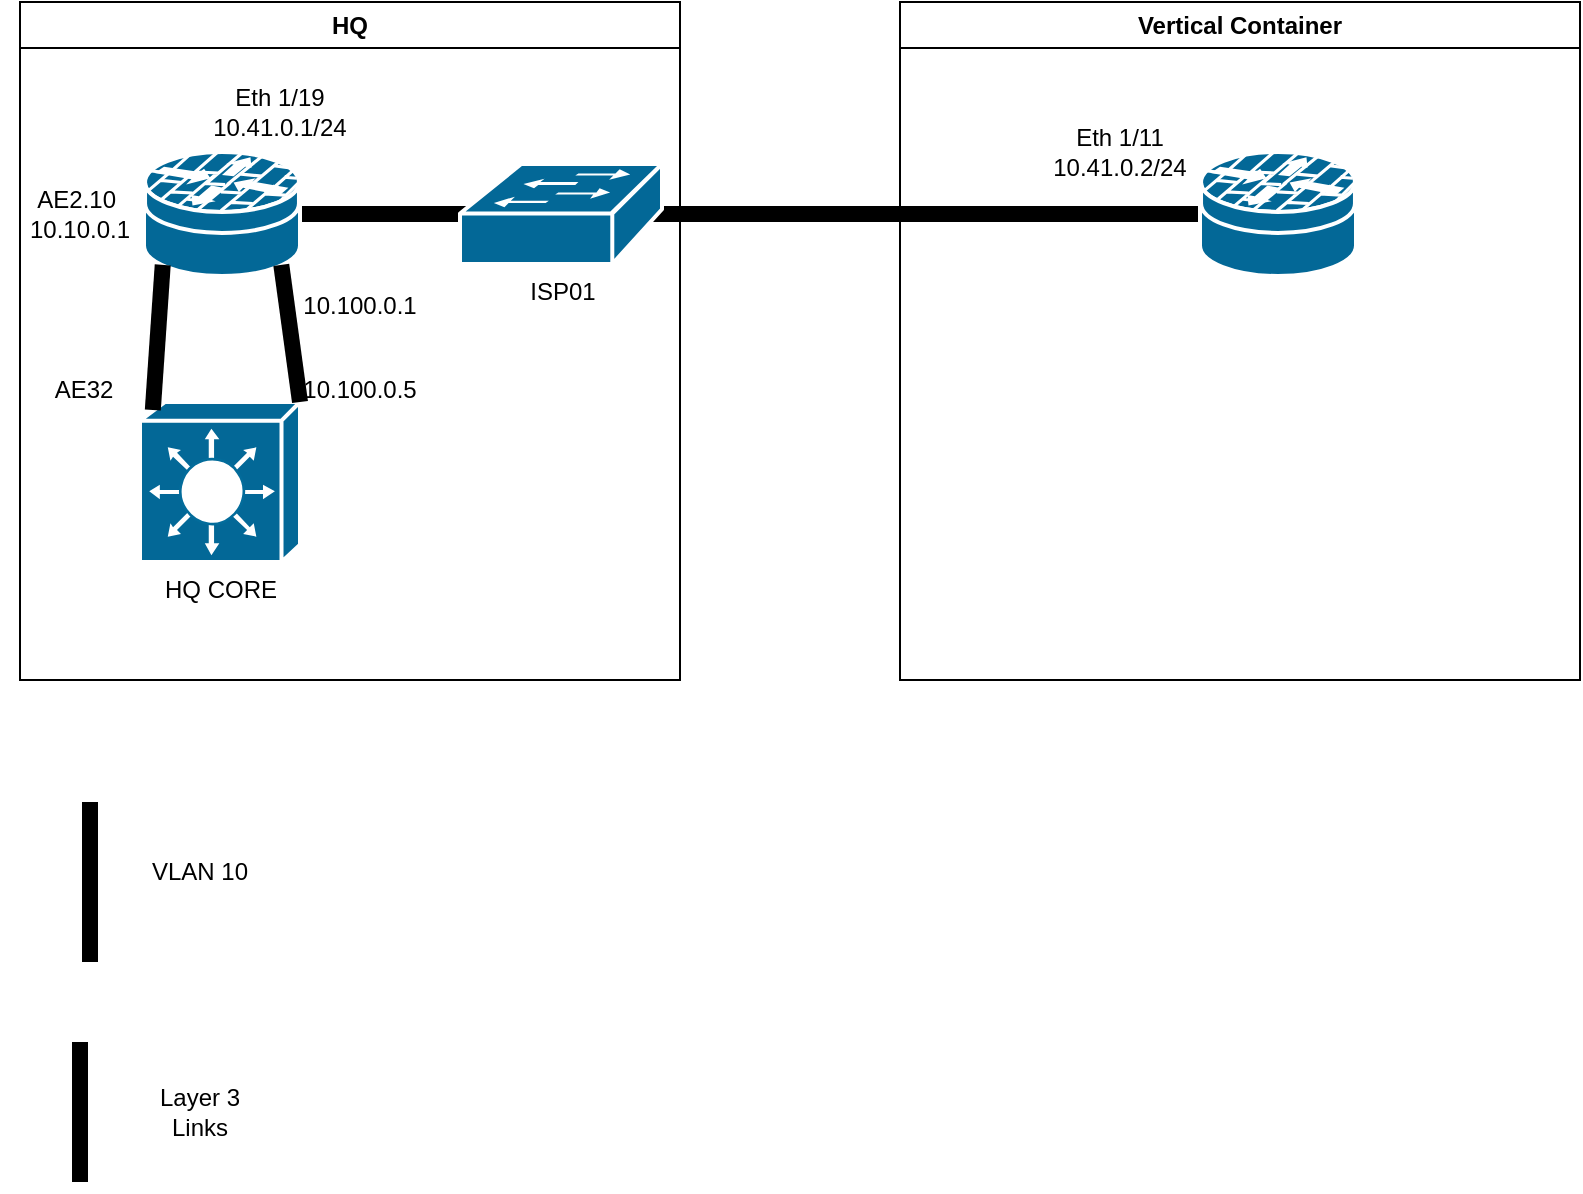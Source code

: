 <mxfile version="27.0.4" pages="2">
  <diagram name="Current" id="GXqKMhPWEr0JX9j5Nwb1">
    <mxGraphModel dx="1426" dy="751" grid="1" gridSize="10" guides="1" tooltips="1" connect="1" arrows="1" fold="1" page="1" pageScale="1" pageWidth="850" pageHeight="1100" math="0" shadow="0">
      <root>
        <mxCell id="0" />
        <mxCell id="1" parent="0" />
        <mxCell id="AYHjvTEZVmjwUjUxwEAl-17" value="" style="endArrow=none;html=1;rounded=0;entryX=1;entryY=0.5;entryDx=0;entryDy=0;exitX=0;exitY=0.5;exitDx=0;exitDy=0;exitPerimeter=0;entryPerimeter=0;strokeColor=light-dark(#000000,#6666FF);strokeWidth=8;" edge="1" parent="1" source="V_tnaEBo6NMSAwrgcOmd-3" target="V_tnaEBo6NMSAwrgcOmd-1">
          <mxGeometry width="50" height="50" relative="1" as="geometry">
            <mxPoint x="509" y="249" as="sourcePoint" />
            <mxPoint x="500" y="180" as="targetPoint" />
          </mxGeometry>
        </mxCell>
        <mxCell id="V_tnaEBo6NMSAwrgcOmd-3" value="" style="shape=mxgraph.cisco.security.router_firewall;sketch=0;html=1;pointerEvents=1;dashed=0;fillColor=#036897;strokeColor=#ffffff;strokeWidth=2;verticalLabelPosition=bottom;verticalAlign=top;align=center;outlineConnect=0;" parent="1" vertex="1">
          <mxGeometry x="640" y="165" width="78" height="62" as="geometry" />
        </mxCell>
        <mxCell id="V_tnaEBo6NMSAwrgcOmd-11" value="HQ" style="swimlane;whiteSpace=wrap;html=1;" parent="1" vertex="1">
          <mxGeometry x="50" y="90" width="330" height="339" as="geometry" />
        </mxCell>
        <mxCell id="V_tnaEBo6NMSAwrgcOmd-9" value="ISP01" style="shape=mxgraph.cisco.switches.workgroup_switch;sketch=0;html=1;pointerEvents=1;dashed=0;fillColor=#036897;strokeColor=#ffffff;strokeWidth=2;verticalLabelPosition=bottom;verticalAlign=top;align=center;outlineConnect=0;" parent="V_tnaEBo6NMSAwrgcOmd-11" vertex="1">
          <mxGeometry x="220.0" y="81" width="101" height="50" as="geometry" />
        </mxCell>
        <mxCell id="V_tnaEBo6NMSAwrgcOmd-1" value="" style="shape=mxgraph.cisco.security.router_firewall;sketch=0;html=1;pointerEvents=1;dashed=0;fillColor=#036897;strokeColor=#ffffff;strokeWidth=2;verticalLabelPosition=bottom;verticalAlign=top;align=center;outlineConnect=0;" parent="V_tnaEBo6NMSAwrgcOmd-11" vertex="1">
          <mxGeometry x="62.0" y="75" width="78" height="62" as="geometry" />
        </mxCell>
        <mxCell id="V_tnaEBo6NMSAwrgcOmd-13" value="HQ CORE&lt;div&gt;&lt;br&gt;&lt;/div&gt;" style="shape=mxgraph.cisco.switches.layer_3_switch;sketch=0;html=1;pointerEvents=1;dashed=0;fillColor=#036897;strokeColor=#ffffff;strokeWidth=2;verticalLabelPosition=bottom;verticalAlign=top;align=center;outlineConnect=0;" parent="V_tnaEBo6NMSAwrgcOmd-11" vertex="1">
          <mxGeometry x="60" y="200" width="80" height="80" as="geometry" />
        </mxCell>
        <mxCell id="AYHjvTEZVmjwUjUxwEAl-1" value="" style="endArrow=none;html=1;rounded=0;entryX=0.88;entryY=0.91;entryDx=0;entryDy=0;exitX=1;exitY=0;exitDx=0;exitDy=0;exitPerimeter=0;entryPerimeter=0;strokeColor=light-dark(#000000,#6666FF);strokeWidth=8;" edge="1" parent="V_tnaEBo6NMSAwrgcOmd-11" source="V_tnaEBo6NMSAwrgcOmd-13" target="V_tnaEBo6NMSAwrgcOmd-1">
          <mxGeometry width="50" height="50" relative="1" as="geometry">
            <mxPoint x="372" y="269" as="sourcePoint" />
            <mxPoint x="422" y="219" as="targetPoint" />
          </mxGeometry>
        </mxCell>
        <mxCell id="AYHjvTEZVmjwUjUxwEAl-2" value="10.100.0.5" style="text;html=1;align=center;verticalAlign=middle;whiteSpace=wrap;rounded=0;" vertex="1" parent="V_tnaEBo6NMSAwrgcOmd-11">
          <mxGeometry x="140" y="179" width="60" height="30" as="geometry" />
        </mxCell>
        <mxCell id="AYHjvTEZVmjwUjUxwEAl-3" value="10.100.0.1" style="text;html=1;align=center;verticalAlign=middle;whiteSpace=wrap;rounded=0;" vertex="1" parent="V_tnaEBo6NMSAwrgcOmd-11">
          <mxGeometry x="140" y="137" width="60" height="30" as="geometry" />
        </mxCell>
        <mxCell id="AYHjvTEZVmjwUjUxwEAl-5" value="" style="endArrow=none;html=1;rounded=0;entryX=0.12;entryY=0.91;entryDx=0;entryDy=0;exitX=0.08;exitY=0.05;exitDx=0;exitDy=0;exitPerimeter=0;entryPerimeter=0;strokeColor=light-dark(#000000,#FFB366);strokeWidth=8;" edge="1" parent="V_tnaEBo6NMSAwrgcOmd-11" source="V_tnaEBo6NMSAwrgcOmd-13" target="V_tnaEBo6NMSAwrgcOmd-1">
          <mxGeometry width="50" height="50" relative="1" as="geometry">
            <mxPoint x="62" y="209" as="sourcePoint" />
            <mxPoint x="61" y="140" as="targetPoint" />
          </mxGeometry>
        </mxCell>
        <mxCell id="AYHjvTEZVmjwUjUxwEAl-8" value="AE2.10&amp;nbsp;&lt;div&gt;10.10.0.1&lt;/div&gt;" style="text;html=1;align=center;verticalAlign=middle;whiteSpace=wrap;rounded=0;" vertex="1" parent="V_tnaEBo6NMSAwrgcOmd-11">
          <mxGeometry x="-10" y="81" width="80" height="50" as="geometry" />
        </mxCell>
        <mxCell id="AYHjvTEZVmjwUjUxwEAl-16" value="Eth 1/19&lt;div&gt;10.41.0.1/24&lt;/div&gt;" style="text;html=1;align=center;verticalAlign=middle;whiteSpace=wrap;rounded=0;" vertex="1" parent="V_tnaEBo6NMSAwrgcOmd-11">
          <mxGeometry x="90" y="40" width="80" height="30" as="geometry" />
        </mxCell>
        <mxCell id="zpMqKgqsW9W5uyOCk7T2-3" value="AE32" style="text;html=1;align=center;verticalAlign=middle;whiteSpace=wrap;rounded=0;" vertex="1" parent="V_tnaEBo6NMSAwrgcOmd-11">
          <mxGeometry x="2" y="179" width="60" height="30" as="geometry" />
        </mxCell>
        <mxCell id="AYHjvTEZVmjwUjUxwEAl-6" value="" style="endArrow=none;html=1;rounded=0;entryX=0.12;entryY=0.91;entryDx=0;entryDy=0;entryPerimeter=0;strokeColor=light-dark(#000000,#FFB366);strokeWidth=8;" edge="1" parent="1">
          <mxGeometry width="50" height="50" relative="1" as="geometry">
            <mxPoint x="85" y="570" as="sourcePoint" />
            <mxPoint x="85" y="490" as="targetPoint" />
          </mxGeometry>
        </mxCell>
        <mxCell id="AYHjvTEZVmjwUjUxwEAl-7" value="VLAN 10" style="text;html=1;align=center;verticalAlign=middle;whiteSpace=wrap;rounded=0;" vertex="1" parent="1">
          <mxGeometry x="110" y="510" width="60" height="30" as="geometry" />
        </mxCell>
        <mxCell id="AYHjvTEZVmjwUjUxwEAl-11" value="" style="endArrow=none;html=1;rounded=0;entryX=0.88;entryY=0.91;entryDx=0;entryDy=0;entryPerimeter=0;strokeColor=light-dark(#000000,#6666FF);strokeWidth=8;" edge="1" parent="1">
          <mxGeometry width="50" height="50" relative="1" as="geometry">
            <mxPoint x="80" y="680" as="sourcePoint" />
            <mxPoint x="80" y="610" as="targetPoint" />
          </mxGeometry>
        </mxCell>
        <mxCell id="AYHjvTEZVmjwUjUxwEAl-12" value="Layer 3 Links" style="text;html=1;align=center;verticalAlign=middle;whiteSpace=wrap;rounded=0;" vertex="1" parent="1">
          <mxGeometry x="110" y="630" width="60" height="30" as="geometry" />
        </mxCell>
        <mxCell id="zpMqKgqsW9W5uyOCk7T2-1" value="Eth 1/11&lt;div&gt;10.41.0.2/24&lt;/div&gt;" style="text;html=1;align=center;verticalAlign=middle;whiteSpace=wrap;rounded=0;" vertex="1" parent="1">
          <mxGeometry x="560" y="140" width="80" height="50" as="geometry" />
        </mxCell>
        <mxCell id="zpMqKgqsW9W5uyOCk7T2-2" value="Vertical Container" style="swimlane;whiteSpace=wrap;html=1;" vertex="1" parent="1">
          <mxGeometry x="490" y="90" width="340" height="339" as="geometry" />
        </mxCell>
      </root>
    </mxGraphModel>
  </diagram>
  <diagram name="Delta" id="g_nz_2_gk4upUx9jUCDF">
    <mxGraphModel dx="1426" dy="751" grid="1" gridSize="10" guides="1" tooltips="1" connect="1" arrows="1" fold="1" page="1" pageScale="1" pageWidth="850" pageHeight="1100" math="0" shadow="0">
      <root>
        <mxCell id="0T6YKPYvD9HpM53-7ayt-0" />
        <mxCell id="0T6YKPYvD9HpM53-7ayt-1" parent="0T6YKPYvD9HpM53-7ayt-0" />
        <mxCell id="0T6YKPYvD9HpM53-7ayt-2" value="" style="endArrow=none;html=1;rounded=0;entryX=1;entryY=0.5;entryDx=0;entryDy=0;exitX=0;exitY=0.5;exitDx=0;exitDy=0;exitPerimeter=0;entryPerimeter=0;strokeColor=light-dark(#000000,#6666FF);strokeWidth=8;" edge="1" parent="0T6YKPYvD9HpM53-7ayt-1" source="0T6YKPYvD9HpM53-7ayt-3" target="0T6YKPYvD9HpM53-7ayt-6">
          <mxGeometry width="50" height="50" relative="1" as="geometry">
            <mxPoint x="509" y="249" as="sourcePoint" />
            <mxPoint x="500" y="180" as="targetPoint" />
          </mxGeometry>
        </mxCell>
        <mxCell id="0T6YKPYvD9HpM53-7ayt-3" value="" style="shape=mxgraph.cisco.security.router_firewall;sketch=0;html=1;pointerEvents=1;dashed=0;fillColor=#036897;strokeColor=#ffffff;strokeWidth=2;verticalLabelPosition=bottom;verticalAlign=top;align=center;outlineConnect=0;" vertex="1" parent="0T6YKPYvD9HpM53-7ayt-1">
          <mxGeometry x="640" y="160" width="78" height="62" as="geometry" />
        </mxCell>
        <mxCell id="0T6YKPYvD9HpM53-7ayt-4" value="HQ" style="swimlane;whiteSpace=wrap;html=1;" vertex="1" parent="0T6YKPYvD9HpM53-7ayt-1">
          <mxGeometry x="50" y="90" width="330" height="339" as="geometry" />
        </mxCell>
        <mxCell id="0T6YKPYvD9HpM53-7ayt-5" value="" style="shape=mxgraph.cisco.switches.workgroup_switch;sketch=0;html=1;pointerEvents=1;dashed=0;fillColor=#036897;strokeColor=#ffffff;strokeWidth=2;verticalLabelPosition=bottom;verticalAlign=top;align=center;outlineConnect=0;" vertex="1" parent="0T6YKPYvD9HpM53-7ayt-4">
          <mxGeometry x="220.0" y="81" width="101" height="50" as="geometry" />
        </mxCell>
        <mxCell id="0T6YKPYvD9HpM53-7ayt-6" value="" style="shape=mxgraph.cisco.security.router_firewall;sketch=0;html=1;pointerEvents=1;dashed=0;fillColor=#036897;strokeColor=#ffffff;strokeWidth=2;verticalLabelPosition=bottom;verticalAlign=top;align=center;outlineConnect=0;" vertex="1" parent="0T6YKPYvD9HpM53-7ayt-4">
          <mxGeometry x="62.0" y="75" width="78" height="62" as="geometry" />
        </mxCell>
        <mxCell id="0T6YKPYvD9HpM53-7ayt-7" value="" style="shape=mxgraph.cisco.switches.layer_3_switch;sketch=0;html=1;pointerEvents=1;dashed=0;fillColor=#036897;strokeColor=#ffffff;strokeWidth=2;verticalLabelPosition=bottom;verticalAlign=top;align=center;outlineConnect=0;" vertex="1" parent="0T6YKPYvD9HpM53-7ayt-4">
          <mxGeometry x="60" y="200" width="80" height="80" as="geometry" />
        </mxCell>
        <mxCell id="0T6YKPYvD9HpM53-7ayt-8" value="" style="endArrow=none;html=1;rounded=0;entryX=0.88;entryY=0.91;entryDx=0;entryDy=0;exitX=1;exitY=0;exitDx=0;exitDy=0;exitPerimeter=0;entryPerimeter=0;strokeColor=light-dark(#000000,#6666FF);strokeWidth=8;" edge="1" parent="0T6YKPYvD9HpM53-7ayt-4" source="0T6YKPYvD9HpM53-7ayt-7" target="0T6YKPYvD9HpM53-7ayt-6">
          <mxGeometry width="50" height="50" relative="1" as="geometry">
            <mxPoint x="372" y="269" as="sourcePoint" />
            <mxPoint x="422" y="219" as="targetPoint" />
          </mxGeometry>
        </mxCell>
        <mxCell id="0T6YKPYvD9HpM53-7ayt-9" value="10.100.0.5" style="text;html=1;align=center;verticalAlign=middle;whiteSpace=wrap;rounded=0;" vertex="1" parent="0T6YKPYvD9HpM53-7ayt-4">
          <mxGeometry x="140" y="179" width="60" height="30" as="geometry" />
        </mxCell>
        <mxCell id="0T6YKPYvD9HpM53-7ayt-10" value="10.100.0.1" style="text;html=1;align=center;verticalAlign=middle;whiteSpace=wrap;rounded=0;" vertex="1" parent="0T6YKPYvD9HpM53-7ayt-4">
          <mxGeometry x="140" y="137" width="60" height="30" as="geometry" />
        </mxCell>
        <mxCell id="0T6YKPYvD9HpM53-7ayt-11" value="" style="endArrow=none;html=1;rounded=0;entryX=0.12;entryY=0.91;entryDx=0;entryDy=0;exitX=0.08;exitY=0.05;exitDx=0;exitDy=0;exitPerimeter=0;entryPerimeter=0;strokeColor=light-dark(#000000,#FFB366);strokeWidth=8;" edge="1" parent="0T6YKPYvD9HpM53-7ayt-4" source="0T6YKPYvD9HpM53-7ayt-7" target="0T6YKPYvD9HpM53-7ayt-6">
          <mxGeometry width="50" height="50" relative="1" as="geometry">
            <mxPoint x="62" y="209" as="sourcePoint" />
            <mxPoint x="61" y="140" as="targetPoint" />
          </mxGeometry>
        </mxCell>
        <mxCell id="0T6YKPYvD9HpM53-7ayt-12" value="AE2.10&amp;nbsp;&lt;div&gt;10.10.0.1&lt;/div&gt;" style="text;html=1;align=center;verticalAlign=middle;whiteSpace=wrap;rounded=0;" vertex="1" parent="0T6YKPYvD9HpM53-7ayt-4">
          <mxGeometry x="-10" y="81" width="80" height="50" as="geometry" />
        </mxCell>
        <mxCell id="0T6YKPYvD9HpM53-7ayt-13" value="Eth 1/19&lt;div&gt;10.41.0.1/30&lt;/div&gt;" style="text;html=1;align=center;verticalAlign=middle;whiteSpace=wrap;rounded=0;" vertex="1" parent="0T6YKPYvD9HpM53-7ayt-4">
          <mxGeometry x="90" y="40" width="80" height="30" as="geometry" />
        </mxCell>
        <mxCell id="0T6YKPYvD9HpM53-7ayt-14" value="" style="endArrow=none;html=1;rounded=0;entryX=0.12;entryY=0.91;entryDx=0;entryDy=0;entryPerimeter=0;strokeColor=light-dark(#000000,#FFB366);strokeWidth=8;" edge="1" parent="0T6YKPYvD9HpM53-7ayt-1">
          <mxGeometry width="50" height="50" relative="1" as="geometry">
            <mxPoint x="85" y="570" as="sourcePoint" />
            <mxPoint x="85" y="490" as="targetPoint" />
          </mxGeometry>
        </mxCell>
        <mxCell id="0T6YKPYvD9HpM53-7ayt-15" value="VLAN 2900" style="text;html=1;align=center;verticalAlign=middle;whiteSpace=wrap;rounded=0;" vertex="1" parent="0T6YKPYvD9HpM53-7ayt-1">
          <mxGeometry x="110" y="510" width="60" height="30" as="geometry" />
        </mxCell>
        <mxCell id="0T6YKPYvD9HpM53-7ayt-16" value="" style="endArrow=none;html=1;rounded=0;entryX=0.88;entryY=0.91;entryDx=0;entryDy=0;entryPerimeter=0;strokeColor=light-dark(#000000,#6666FF);strokeWidth=8;" edge="1" parent="0T6YKPYvD9HpM53-7ayt-1">
          <mxGeometry width="50" height="50" relative="1" as="geometry">
            <mxPoint x="80" y="680" as="sourcePoint" />
            <mxPoint x="80" y="610" as="targetPoint" />
          </mxGeometry>
        </mxCell>
        <mxCell id="0T6YKPYvD9HpM53-7ayt-17" value="Layer 3 Links" style="text;html=1;align=center;verticalAlign=middle;whiteSpace=wrap;rounded=0;" vertex="1" parent="0T6YKPYvD9HpM53-7ayt-1">
          <mxGeometry x="110" y="630" width="60" height="30" as="geometry" />
        </mxCell>
        <mxCell id="0T6YKPYvD9HpM53-7ayt-18" value="Text" style="text;html=1;align=center;verticalAlign=middle;whiteSpace=wrap;rounded=0;" vertex="1" parent="0T6YKPYvD9HpM53-7ayt-1">
          <mxGeometry x="400" y="300" width="60" height="30" as="geometry" />
        </mxCell>
      </root>
    </mxGraphModel>
  </diagram>
</mxfile>
